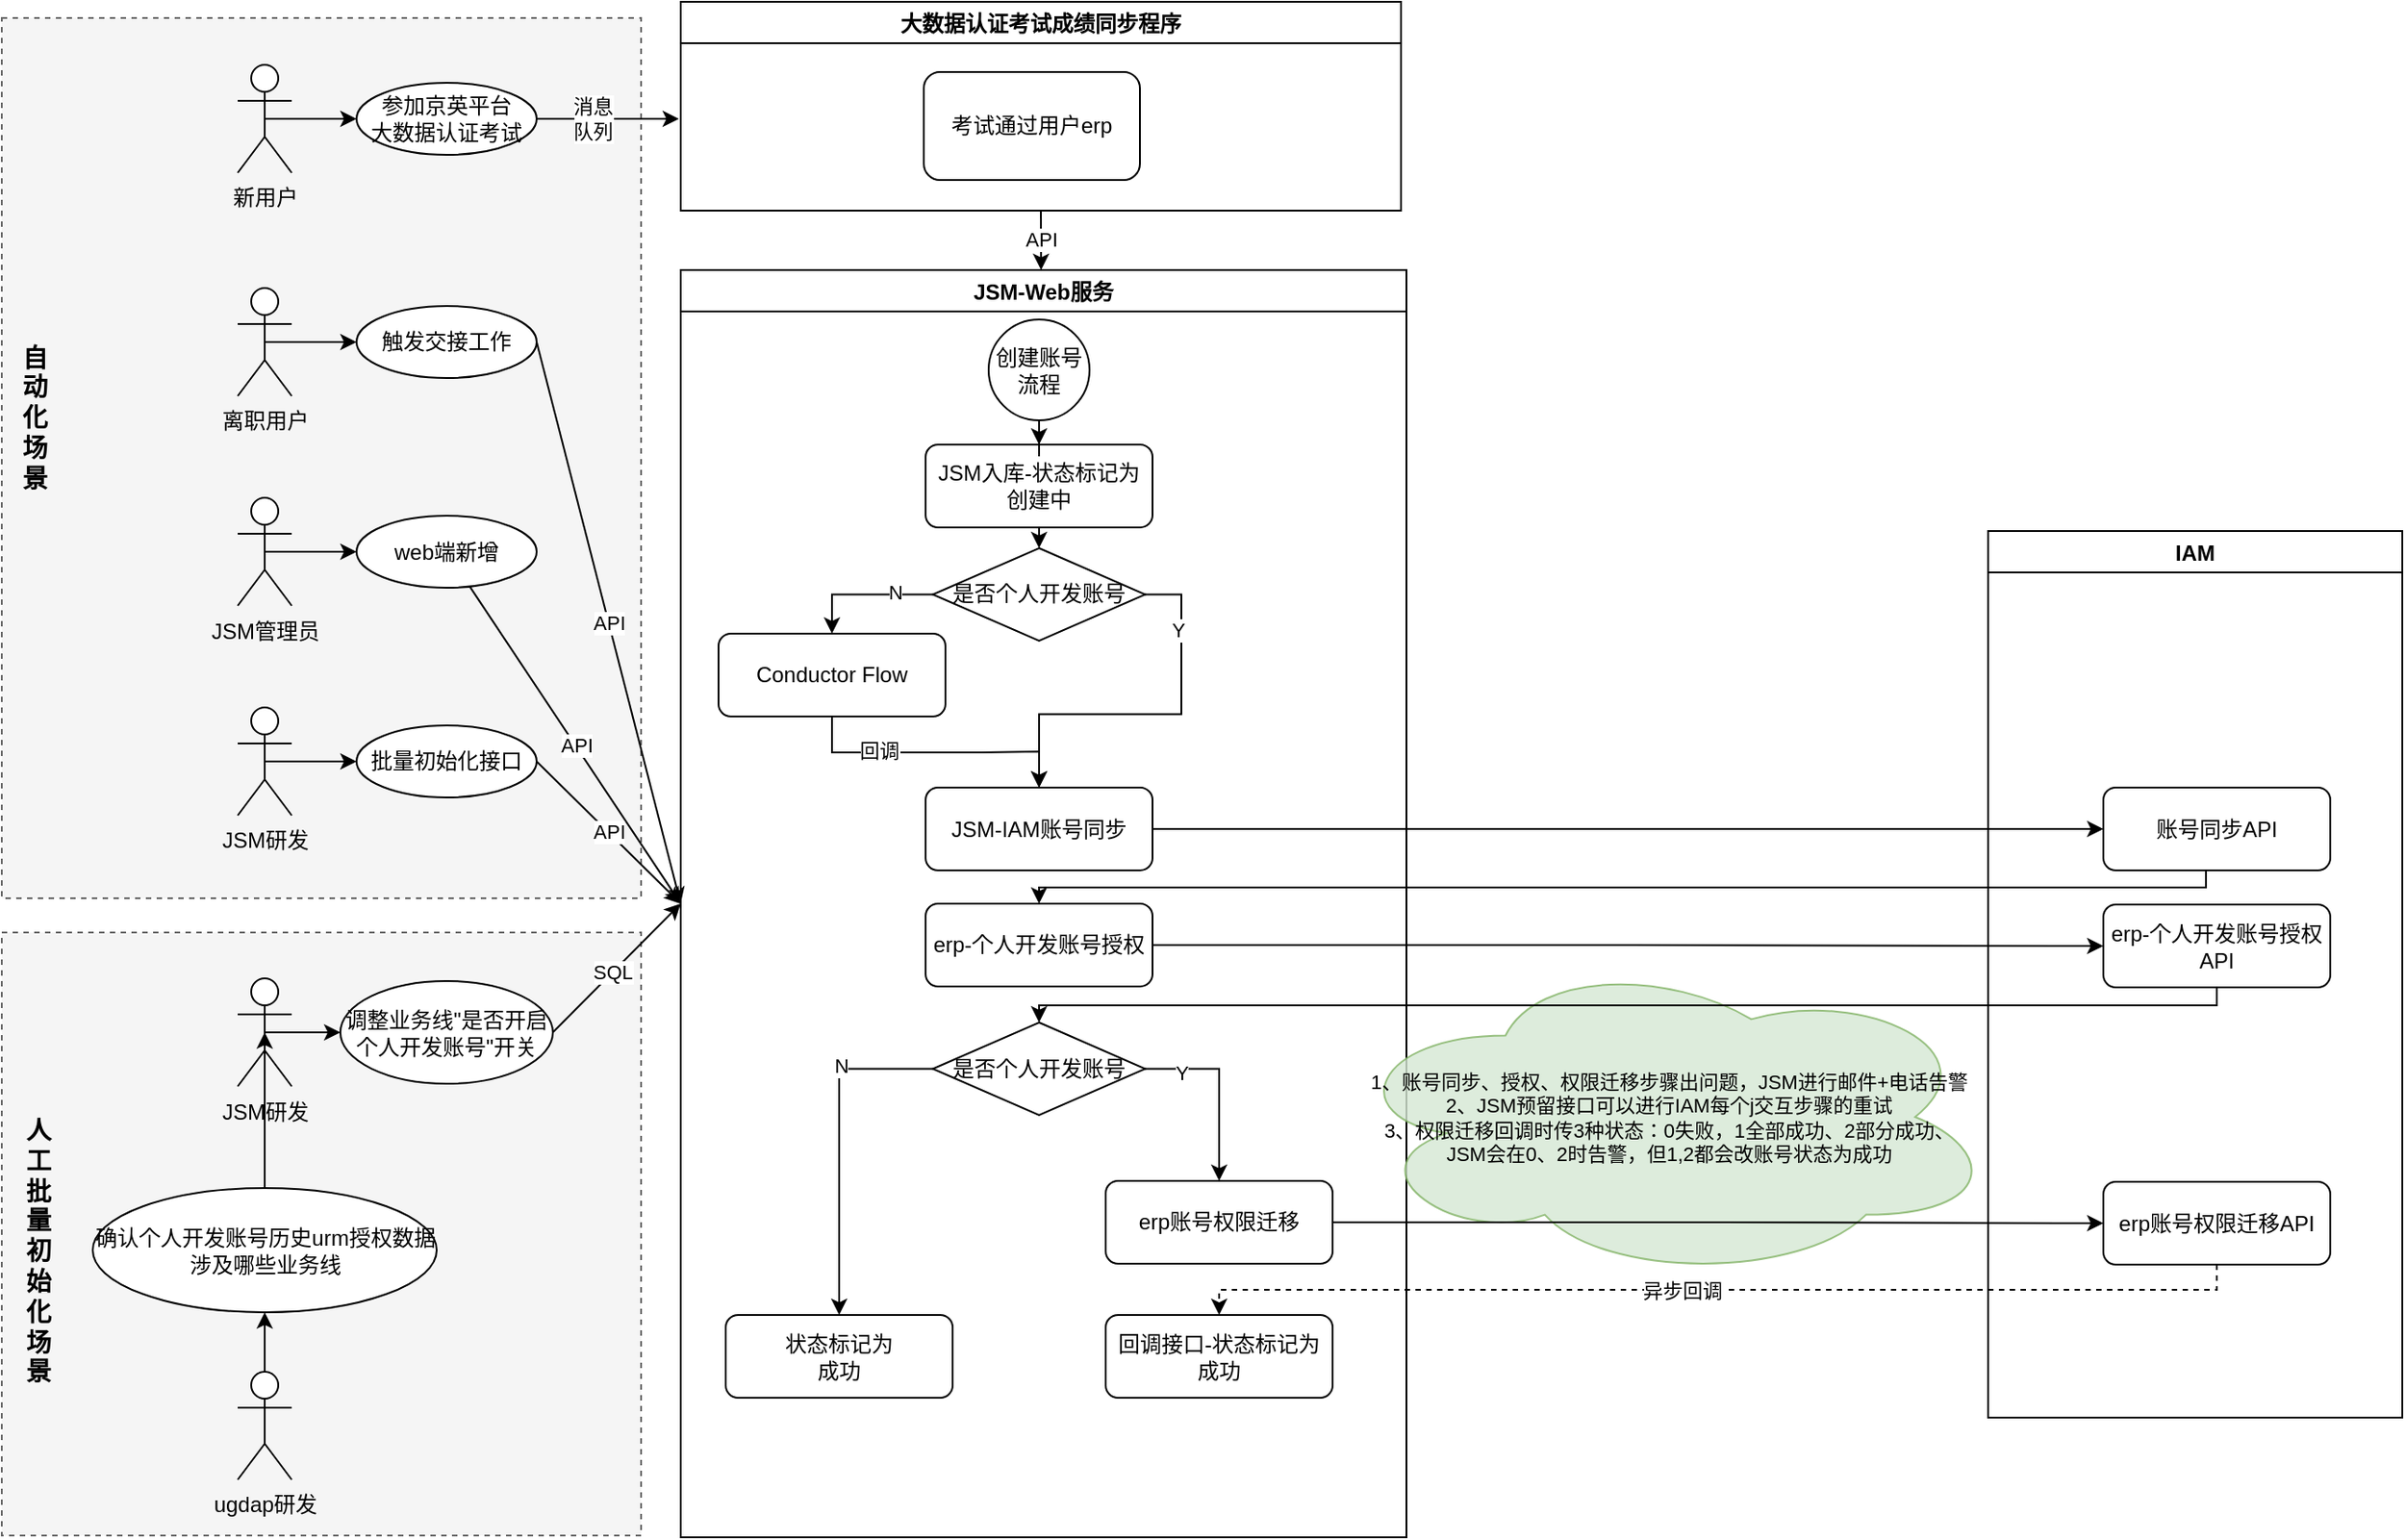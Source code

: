 <mxfile version="17.4.3" type="github">
  <diagram id="prtHgNgQTEPvFCAcTncT" name="Page-1">
    <mxGraphModel dx="1619" dy="809" grid="0" gridSize="10" guides="1" tooltips="1" connect="1" arrows="1" fold="1" page="1" pageScale="1" pageWidth="827" pageHeight="1169" background="none" math="0" shadow="0">
      <root>
        <mxCell id="0" />
        <mxCell id="1" parent="0" />
        <mxCell id="5mdztnsKgksjzjE1GrsO-62" value="" style="rounded=0;whiteSpace=wrap;html=1;dashed=1;fillColor=#f5f5f5;fontColor=#333333;strokeColor=#666666;" vertex="1" parent="1">
          <mxGeometry x="35" y="546" width="355" height="335" as="geometry" />
        </mxCell>
        <mxCell id="5mdztnsKgksjzjE1GrsO-61" value="" style="rounded=0;whiteSpace=wrap;html=1;dashed=1;fillColor=#f5f5f5;fontColor=#333333;strokeColor=#666666;" vertex="1" parent="1">
          <mxGeometry x="35" y="38" width="355" height="489" as="geometry" />
        </mxCell>
        <mxCell id="et6cZzT2-r2UlGmGOqfe-16" style="edgeStyle=orthogonalEdgeStyle;rounded=0;orthogonalLoop=1;jettySize=auto;html=1;exitX=0.5;exitY=0.5;exitDx=0;exitDy=0;exitPerimeter=0;entryX=0;entryY=0.5;entryDx=0;entryDy=0;" parent="1" source="et6cZzT2-r2UlGmGOqfe-1" target="et6cZzT2-r2UlGmGOqfe-11" edge="1">
          <mxGeometry relative="1" as="geometry" />
        </mxCell>
        <mxCell id="et6cZzT2-r2UlGmGOqfe-1" value="新用户" style="shape=umlActor;verticalLabelPosition=bottom;verticalAlign=top;html=1;" parent="1" vertex="1">
          <mxGeometry x="166" y="64" width="30" height="60" as="geometry" />
        </mxCell>
        <mxCell id="et6cZzT2-r2UlGmGOqfe-17" style="edgeStyle=orthogonalEdgeStyle;rounded=0;orthogonalLoop=1;jettySize=auto;html=1;exitX=0.5;exitY=0.5;exitDx=0;exitDy=0;exitPerimeter=0;" parent="1" source="et6cZzT2-r2UlGmGOqfe-5" target="et6cZzT2-r2UlGmGOqfe-12" edge="1">
          <mxGeometry relative="1" as="geometry" />
        </mxCell>
        <mxCell id="et6cZzT2-r2UlGmGOqfe-5" value="离职用户" style="shape=umlActor;verticalLabelPosition=bottom;verticalAlign=top;html=1;" parent="1" vertex="1">
          <mxGeometry x="166" y="188" width="30" height="60" as="geometry" />
        </mxCell>
        <mxCell id="et6cZzT2-r2UlGmGOqfe-18" style="edgeStyle=orthogonalEdgeStyle;rounded=0;orthogonalLoop=1;jettySize=auto;html=1;exitX=0.5;exitY=0.5;exitDx=0;exitDy=0;exitPerimeter=0;entryX=0;entryY=0.5;entryDx=0;entryDy=0;" parent="1" source="et6cZzT2-r2UlGmGOqfe-6" target="et6cZzT2-r2UlGmGOqfe-13" edge="1">
          <mxGeometry relative="1" as="geometry" />
        </mxCell>
        <mxCell id="et6cZzT2-r2UlGmGOqfe-6" value="JSM管理员" style="shape=umlActor;verticalLabelPosition=bottom;verticalAlign=top;html=1;" parent="1" vertex="1">
          <mxGeometry x="166" y="304.5" width="30" height="60" as="geometry" />
        </mxCell>
        <mxCell id="et6cZzT2-r2UlGmGOqfe-7" value="大数据认证考试成绩同步程序" style="swimlane;" parent="1" vertex="1">
          <mxGeometry x="412" y="29" width="400" height="116" as="geometry" />
        </mxCell>
        <mxCell id="et6cZzT2-r2UlGmGOqfe-23" value="考试通过用户erp" style="rounded=1;whiteSpace=wrap;html=1;" parent="et6cZzT2-r2UlGmGOqfe-7" vertex="1">
          <mxGeometry x="135" y="39" width="120" height="60" as="geometry" />
        </mxCell>
        <mxCell id="et6cZzT2-r2UlGmGOqfe-8" value="JSM-Web服务" style="swimlane;" parent="1" vertex="1">
          <mxGeometry x="412" y="178" width="403" height="704" as="geometry" />
        </mxCell>
        <mxCell id="et6cZzT2-r2UlGmGOqfe-54" value="JSM入库-状态标记为&lt;br&gt;创建中" style="rounded=1;whiteSpace=wrap;html=1;flipV=1;" parent="et6cZzT2-r2UlGmGOqfe-8" vertex="1">
          <mxGeometry x="136" y="97" width="126" height="46" as="geometry" />
        </mxCell>
        <mxCell id="et6cZzT2-r2UlGmGOqfe-55" value="JSM-IAM账号同步" style="rounded=1;whiteSpace=wrap;html=1;flipV=1;" parent="et6cZzT2-r2UlGmGOqfe-8" vertex="1">
          <mxGeometry x="136" y="287.5" width="126" height="46" as="geometry" />
        </mxCell>
        <mxCell id="et6cZzT2-r2UlGmGOqfe-56" value="erp-个人开发账号授权" style="rounded=1;whiteSpace=wrap;html=1;flipV=1;" parent="et6cZzT2-r2UlGmGOqfe-8" vertex="1">
          <mxGeometry x="136" y="352" width="126" height="46" as="geometry" />
        </mxCell>
        <mxCell id="et6cZzT2-r2UlGmGOqfe-57" value="erp账号权限迁移" style="rounded=1;whiteSpace=wrap;html=1;flipV=1;" parent="et6cZzT2-r2UlGmGOqfe-8" vertex="1">
          <mxGeometry x="236" y="506" width="126" height="46" as="geometry" />
        </mxCell>
        <mxCell id="et6cZzT2-r2UlGmGOqfe-61" value="" style="endArrow=classic;html=1;rounded=0;fontSize=11;fontColor=#FF3333;exitX=0.5;exitY=1;exitDx=0;exitDy=0;" parent="et6cZzT2-r2UlGmGOqfe-8" source="et6cZzT2-r2UlGmGOqfe-54" target="5mdztnsKgksjzjE1GrsO-14" edge="1">
          <mxGeometry width="50" height="50" relative="1" as="geometry">
            <mxPoint x="326" y="248.5" as="sourcePoint" />
            <mxPoint x="376" y="198.5" as="targetPoint" />
          </mxGeometry>
        </mxCell>
        <mxCell id="5mdztnsKgksjzjE1GrsO-1" value="回调接口-状态标记为&lt;br&gt;成功" style="rounded=1;whiteSpace=wrap;html=1;flipV=1;" vertex="1" parent="et6cZzT2-r2UlGmGOqfe-8">
          <mxGeometry x="236" y="580.5" width="126" height="46" as="geometry" />
        </mxCell>
        <mxCell id="5mdztnsKgksjzjE1GrsO-17" style="edgeStyle=orthogonalEdgeStyle;rounded=0;orthogonalLoop=1;jettySize=auto;html=1;exitX=0.5;exitY=1;exitDx=0;exitDy=0;" edge="1" parent="et6cZzT2-r2UlGmGOqfe-8" source="5mdztnsKgksjzjE1GrsO-7" target="et6cZzT2-r2UlGmGOqfe-54">
          <mxGeometry relative="1" as="geometry" />
        </mxCell>
        <mxCell id="5mdztnsKgksjzjE1GrsO-7" value="创建账号流程" style="ellipse;whiteSpace=wrap;html=1;aspect=fixed;" vertex="1" parent="et6cZzT2-r2UlGmGOqfe-8">
          <mxGeometry x="171" y="27.5" width="56" height="56" as="geometry" />
        </mxCell>
        <mxCell id="5mdztnsKgksjzjE1GrsO-20" style="edgeStyle=orthogonalEdgeStyle;rounded=0;orthogonalLoop=1;jettySize=auto;html=1;exitX=1;exitY=0.5;exitDx=0;exitDy=0;entryX=0.5;entryY=0;entryDx=0;entryDy=0;" edge="1" parent="et6cZzT2-r2UlGmGOqfe-8" source="5mdztnsKgksjzjE1GrsO-14" target="et6cZzT2-r2UlGmGOqfe-55">
          <mxGeometry relative="1" as="geometry">
            <mxPoint x="103" y="214.5" as="targetPoint" />
          </mxGeometry>
        </mxCell>
        <mxCell id="5mdztnsKgksjzjE1GrsO-23" value="Y" style="edgeLabel;html=1;align=center;verticalAlign=middle;resizable=0;points=[];" vertex="1" connectable="0" parent="5mdztnsKgksjzjE1GrsO-20">
          <mxGeometry x="-0.615" y="-2" relative="1" as="geometry">
            <mxPoint as="offset" />
          </mxGeometry>
        </mxCell>
        <mxCell id="5mdztnsKgksjzjE1GrsO-21" value="" style="edgeStyle=orthogonalEdgeStyle;rounded=0;orthogonalLoop=1;jettySize=auto;html=1;exitX=0;exitY=0.5;exitDx=0;exitDy=0;entryX=0.5;entryY=0;entryDx=0;entryDy=0;" edge="1" parent="et6cZzT2-r2UlGmGOqfe-8" source="5mdztnsKgksjzjE1GrsO-14" target="5mdztnsKgksjzjE1GrsO-19">
          <mxGeometry relative="1" as="geometry">
            <mxPoint x="85" y="134" as="sourcePoint" />
          </mxGeometry>
        </mxCell>
        <mxCell id="5mdztnsKgksjzjE1GrsO-24" value="N" style="edgeLabel;html=1;align=center;verticalAlign=middle;resizable=0;points=[];" vertex="1" connectable="0" parent="5mdztnsKgksjzjE1GrsO-21">
          <mxGeometry x="-0.456" y="-2" relative="1" as="geometry">
            <mxPoint as="offset" />
          </mxGeometry>
        </mxCell>
        <mxCell id="5mdztnsKgksjzjE1GrsO-14" value="是否个人开发账号" style="rhombus;whiteSpace=wrap;html=1;" vertex="1" parent="et6cZzT2-r2UlGmGOqfe-8">
          <mxGeometry x="140" y="154.5" width="118" height="51.5" as="geometry" />
        </mxCell>
        <mxCell id="5mdztnsKgksjzjE1GrsO-25" style="edgeStyle=orthogonalEdgeStyle;rounded=0;orthogonalLoop=1;jettySize=auto;html=1;exitX=0.5;exitY=1;exitDx=0;exitDy=0;entryX=0.5;entryY=0;entryDx=0;entryDy=0;" edge="1" parent="et6cZzT2-r2UlGmGOqfe-8" source="5mdztnsKgksjzjE1GrsO-19" target="et6cZzT2-r2UlGmGOqfe-55">
          <mxGeometry relative="1" as="geometry">
            <mxPoint x="86" y="285" as="targetPoint" />
          </mxGeometry>
        </mxCell>
        <mxCell id="5mdztnsKgksjzjE1GrsO-26" value="回调" style="edgeLabel;html=1;align=center;verticalAlign=middle;resizable=0;points=[];" vertex="1" connectable="0" parent="5mdztnsKgksjzjE1GrsO-25">
          <mxGeometry x="-0.414" y="1" relative="1" as="geometry">
            <mxPoint as="offset" />
          </mxGeometry>
        </mxCell>
        <mxCell id="5mdztnsKgksjzjE1GrsO-19" value="Conductor Flow" style="rounded=1;whiteSpace=wrap;html=1;flipV=1;" vertex="1" parent="et6cZzT2-r2UlGmGOqfe-8">
          <mxGeometry x="21" y="202" width="126" height="46" as="geometry" />
        </mxCell>
        <mxCell id="5mdztnsKgksjzjE1GrsO-27" value="是否个人开发账号" style="rhombus;whiteSpace=wrap;html=1;" vertex="1" parent="et6cZzT2-r2UlGmGOqfe-8">
          <mxGeometry x="140" y="418" width="118" height="51.5" as="geometry" />
        </mxCell>
        <mxCell id="5mdztnsKgksjzjE1GrsO-28" style="edgeStyle=orthogonalEdgeStyle;rounded=0;orthogonalLoop=1;jettySize=auto;html=1;exitX=1;exitY=0.5;exitDx=0;exitDy=0;entryX=0.5;entryY=0;entryDx=0;entryDy=0;" edge="1" parent="et6cZzT2-r2UlGmGOqfe-8" source="5mdztnsKgksjzjE1GrsO-27" target="et6cZzT2-r2UlGmGOqfe-57">
          <mxGeometry relative="1" as="geometry">
            <mxPoint x="375" y="376" as="sourcePoint" />
            <mxPoint x="316" y="483.25" as="targetPoint" />
          </mxGeometry>
        </mxCell>
        <mxCell id="5mdztnsKgksjzjE1GrsO-29" value="Y" style="edgeLabel;html=1;align=center;verticalAlign=middle;resizable=0;points=[];" vertex="1" connectable="0" parent="5mdztnsKgksjzjE1GrsO-28">
          <mxGeometry x="-0.615" y="-2" relative="1" as="geometry">
            <mxPoint as="offset" />
          </mxGeometry>
        </mxCell>
        <mxCell id="5mdztnsKgksjzjE1GrsO-30" value="状态标记为&lt;br&gt;成功" style="rounded=1;whiteSpace=wrap;html=1;flipV=1;" vertex="1" parent="et6cZzT2-r2UlGmGOqfe-8">
          <mxGeometry x="25" y="580.5" width="126" height="46" as="geometry" />
        </mxCell>
        <mxCell id="5mdztnsKgksjzjE1GrsO-31" value="" style="edgeStyle=orthogonalEdgeStyle;rounded=0;orthogonalLoop=1;jettySize=auto;html=1;exitX=0;exitY=0.5;exitDx=0;exitDy=0;entryX=0.5;entryY=0;entryDx=0;entryDy=0;" edge="1" parent="et6cZzT2-r2UlGmGOqfe-8" source="5mdztnsKgksjzjE1GrsO-27" target="5mdztnsKgksjzjE1GrsO-30">
          <mxGeometry relative="1" as="geometry">
            <mxPoint x="150" y="190.25" as="sourcePoint" />
            <mxPoint x="94" y="212" as="targetPoint" />
          </mxGeometry>
        </mxCell>
        <mxCell id="5mdztnsKgksjzjE1GrsO-32" value="N" style="edgeLabel;html=1;align=center;verticalAlign=middle;resizable=0;points=[];" vertex="1" connectable="0" parent="5mdztnsKgksjzjE1GrsO-31">
          <mxGeometry x="-0.456" y="-2" relative="1" as="geometry">
            <mxPoint as="offset" />
          </mxGeometry>
        </mxCell>
        <mxCell id="et6cZzT2-r2UlGmGOqfe-10" value="IAM" style="swimlane;" parent="1" vertex="1">
          <mxGeometry x="1138" y="323" width="230" height="492.5" as="geometry">
            <mxRectangle x="805" y="309" width="49" height="23" as="alternateBounds" />
          </mxGeometry>
        </mxCell>
        <mxCell id="et6cZzT2-r2UlGmGOqfe-42" value="账号同步API" style="rounded=1;whiteSpace=wrap;html=1;" parent="et6cZzT2-r2UlGmGOqfe-10" vertex="1">
          <mxGeometry x="64" y="142.5" width="126" height="46" as="geometry" />
        </mxCell>
        <mxCell id="et6cZzT2-r2UlGmGOqfe-43" value="erp-个人开发账号授权API" style="rounded=1;whiteSpace=wrap;html=1;" parent="et6cZzT2-r2UlGmGOqfe-10" vertex="1">
          <mxGeometry x="64" y="207.5" width="126" height="46" as="geometry" />
        </mxCell>
        <mxCell id="et6cZzT2-r2UlGmGOqfe-44" value="erp账号权限迁移API" style="rounded=1;whiteSpace=wrap;html=1;" parent="et6cZzT2-r2UlGmGOqfe-10" vertex="1">
          <mxGeometry x="64" y="361.5" width="126" height="46" as="geometry" />
        </mxCell>
        <mxCell id="et6cZzT2-r2UlGmGOqfe-32" style="edgeStyle=orthogonalEdgeStyle;rounded=0;orthogonalLoop=1;jettySize=auto;html=1;exitX=1;exitY=0.5;exitDx=0;exitDy=0;" parent="1" source="et6cZzT2-r2UlGmGOqfe-11" edge="1">
          <mxGeometry relative="1" as="geometry">
            <mxPoint x="411" y="94" as="targetPoint" />
          </mxGeometry>
        </mxCell>
        <mxCell id="et6cZzT2-r2UlGmGOqfe-33" value="消息&lt;br&gt;队列" style="edgeLabel;html=1;align=center;verticalAlign=middle;resizable=0;points=[];" parent="et6cZzT2-r2UlGmGOqfe-32" vertex="1" connectable="0">
          <mxGeometry x="-0.217" relative="1" as="geometry">
            <mxPoint as="offset" />
          </mxGeometry>
        </mxCell>
        <mxCell id="et6cZzT2-r2UlGmGOqfe-11" value="参加京英平台&lt;br&gt;大数据认证考试" style="ellipse;whiteSpace=wrap;html=1;align=center;" parent="1" vertex="1">
          <mxGeometry x="232" y="74" width="100" height="40" as="geometry" />
        </mxCell>
        <mxCell id="et6cZzT2-r2UlGmGOqfe-12" value="触发交接工作" style="ellipse;whiteSpace=wrap;html=1;align=center;" parent="1" vertex="1">
          <mxGeometry x="232" y="198" width="100" height="40" as="geometry" />
        </mxCell>
        <mxCell id="et6cZzT2-r2UlGmGOqfe-13" value="web端新增" style="ellipse;whiteSpace=wrap;html=1;align=center;" parent="1" vertex="1">
          <mxGeometry x="232" y="314.5" width="100" height="40" as="geometry" />
        </mxCell>
        <mxCell id="et6cZzT2-r2UlGmGOqfe-19" style="edgeStyle=orthogonalEdgeStyle;rounded=0;orthogonalLoop=1;jettySize=auto;html=1;exitX=0.5;exitY=0.5;exitDx=0;exitDy=0;exitPerimeter=0;" parent="1" source="et6cZzT2-r2UlGmGOqfe-14" target="et6cZzT2-r2UlGmGOqfe-15" edge="1">
          <mxGeometry relative="1" as="geometry" />
        </mxCell>
        <mxCell id="et6cZzT2-r2UlGmGOqfe-14" value="JSM研发" style="shape=umlActor;verticalLabelPosition=bottom;verticalAlign=top;html=1;" parent="1" vertex="1">
          <mxGeometry x="166" y="421" width="30" height="60" as="geometry" />
        </mxCell>
        <mxCell id="et6cZzT2-r2UlGmGOqfe-15" value="批量初始化接口" style="ellipse;whiteSpace=wrap;html=1;align=center;" parent="1" vertex="1">
          <mxGeometry x="232" y="431" width="100" height="40" as="geometry" />
        </mxCell>
        <mxCell id="et6cZzT2-r2UlGmGOqfe-35" value="API" style="endArrow=classic;html=1;rounded=0;entryX=0;entryY=0.5;entryDx=0;entryDy=0;exitX=1;exitY=0.5;exitDx=0;exitDy=0;" parent="1" source="et6cZzT2-r2UlGmGOqfe-12" target="et6cZzT2-r2UlGmGOqfe-8" edge="1">
          <mxGeometry width="50" height="50" relative="1" as="geometry">
            <mxPoint x="661" y="247" as="sourcePoint" />
            <mxPoint x="711" y="197" as="targetPoint" />
          </mxGeometry>
        </mxCell>
        <mxCell id="et6cZzT2-r2UlGmGOqfe-38" value="API" style="endArrow=classic;html=1;rounded=0;entryX=0;entryY=0.5;entryDx=0;entryDy=0;" parent="1" source="et6cZzT2-r2UlGmGOqfe-13" target="et6cZzT2-r2UlGmGOqfe-8" edge="1">
          <mxGeometry width="50" height="50" relative="1" as="geometry">
            <mxPoint x="342" y="223" as="sourcePoint" />
            <mxPoint x="420" y="330.5" as="targetPoint" />
          </mxGeometry>
        </mxCell>
        <mxCell id="et6cZzT2-r2UlGmGOqfe-39" value="API" style="endArrow=classic;html=1;rounded=0;entryX=0;entryY=0.5;entryDx=0;entryDy=0;exitX=1;exitY=0.5;exitDx=0;exitDy=0;" parent="1" source="et6cZzT2-r2UlGmGOqfe-15" target="et6cZzT2-r2UlGmGOqfe-8" edge="1">
          <mxGeometry width="50" height="50" relative="1" as="geometry">
            <mxPoint x="352" y="233" as="sourcePoint" />
            <mxPoint x="430" y="340.5" as="targetPoint" />
          </mxGeometry>
        </mxCell>
        <mxCell id="et6cZzT2-r2UlGmGOqfe-40" value="API" style="endArrow=classic;html=1;rounded=0;exitX=0.5;exitY=1;exitDx=0;exitDy=0;" parent="1" source="et6cZzT2-r2UlGmGOqfe-7" target="et6cZzT2-r2UlGmGOqfe-8" edge="1">
          <mxGeometry width="50" height="50" relative="1" as="geometry">
            <mxPoint x="342" y="223" as="sourcePoint" />
            <mxPoint x="422" y="338" as="targetPoint" />
          </mxGeometry>
        </mxCell>
        <mxCell id="et6cZzT2-r2UlGmGOqfe-69" value="1、账号同步、授权、权限迁移步骤出问题，JSM进行邮件+电话告警&lt;br&gt;2、JSM预留接口可以进行IAM每个j交互步骤的重试&lt;br&gt;3、权限迁移回调时传3种状态：0失败，1全部成功、2部分成功、&lt;br&gt;JSM会在0、2时告警，但1,2都会改账号状态为成功" style="ellipse;shape=cloud;whiteSpace=wrap;html=1;fontSize=11;fillColor=#d5e8d4;strokeColor=#82b366;opacity=80;" parent="1" vertex="1">
          <mxGeometry x="779" y="558" width="364" height="181" as="geometry" />
        </mxCell>
        <mxCell id="5mdztnsKgksjzjE1GrsO-8" style="edgeStyle=elbowEdgeStyle;rounded=0;orthogonalLoop=1;jettySize=auto;html=1;elbow=vertical;entryX=0.5;entryY=0;entryDx=0;entryDy=0;exitX=0.452;exitY=1.011;exitDx=0;exitDy=0;exitPerimeter=0;" edge="1" parent="1" source="et6cZzT2-r2UlGmGOqfe-42" target="et6cZzT2-r2UlGmGOqfe-56">
          <mxGeometry relative="1" as="geometry">
            <mxPoint x="1073" y="511" as="sourcePoint" />
            <mxPoint x="614" y="527" as="targetPoint" />
          </mxGeometry>
        </mxCell>
        <mxCell id="5mdztnsKgksjzjE1GrsO-9" style="edgeStyle=orthogonalEdgeStyle;rounded=0;orthogonalLoop=1;jettySize=auto;html=1;exitX=1;exitY=0.5;exitDx=0;exitDy=0;entryX=0;entryY=0.5;entryDx=0;entryDy=0;" edge="1" parent="1" source="et6cZzT2-r2UlGmGOqfe-55" target="et6cZzT2-r2UlGmGOqfe-42">
          <mxGeometry relative="1" as="geometry" />
        </mxCell>
        <mxCell id="5mdztnsKgksjzjE1GrsO-10" style="edgeStyle=orthogonalEdgeStyle;rounded=0;orthogonalLoop=1;jettySize=auto;html=1;exitX=1;exitY=0.5;exitDx=0;exitDy=0;entryX=0;entryY=0.5;entryDx=0;entryDy=0;" edge="1" parent="1" source="et6cZzT2-r2UlGmGOqfe-56" target="et6cZzT2-r2UlGmGOqfe-43">
          <mxGeometry relative="1" as="geometry" />
        </mxCell>
        <mxCell id="5mdztnsKgksjzjE1GrsO-11" style="edgeStyle=elbowEdgeStyle;rounded=0;orthogonalLoop=1;jettySize=auto;html=1;entryX=0.5;entryY=0;entryDx=0;entryDy=0;elbow=vertical;exitX=0.5;exitY=1;exitDx=0;exitDy=0;" edge="1" parent="1" source="et6cZzT2-r2UlGmGOqfe-43" target="5mdztnsKgksjzjE1GrsO-27">
          <mxGeometry relative="1" as="geometry">
            <mxPoint x="1068" y="576" as="sourcePoint" />
          </mxGeometry>
        </mxCell>
        <mxCell id="5mdztnsKgksjzjE1GrsO-12" style="edgeStyle=orthogonalEdgeStyle;rounded=0;orthogonalLoop=1;jettySize=auto;html=1;exitX=1;exitY=0.5;exitDx=0;exitDy=0;entryX=0;entryY=0.5;entryDx=0;entryDy=0;" edge="1" parent="1" source="et6cZzT2-r2UlGmGOqfe-57" target="et6cZzT2-r2UlGmGOqfe-44">
          <mxGeometry relative="1" as="geometry" />
        </mxCell>
        <mxCell id="5mdztnsKgksjzjE1GrsO-13" style="edgeStyle=elbowEdgeStyle;rounded=0;orthogonalLoop=1;jettySize=auto;html=1;exitX=0.5;exitY=1;exitDx=0;exitDy=0;entryX=0.5;entryY=0;entryDx=0;entryDy=0;elbow=vertical;dashed=1;" edge="1" parent="1" source="et6cZzT2-r2UlGmGOqfe-44" target="5mdztnsKgksjzjE1GrsO-1">
          <mxGeometry relative="1" as="geometry" />
        </mxCell>
        <mxCell id="5mdztnsKgksjzjE1GrsO-33" value="异步回调" style="edgeLabel;html=1;align=center;verticalAlign=middle;resizable=0;points=[];" vertex="1" connectable="0" parent="5mdztnsKgksjzjE1GrsO-13">
          <mxGeometry x="0.068" relative="1" as="geometry">
            <mxPoint as="offset" />
          </mxGeometry>
        </mxCell>
        <mxCell id="5mdztnsKgksjzjE1GrsO-56" style="edgeStyle=none;rounded=0;orthogonalLoop=1;jettySize=auto;html=1;exitX=0.5;exitY=0;exitDx=0;exitDy=0;exitPerimeter=0;entryX=0.5;entryY=1;entryDx=0;entryDy=0;elbow=vertical;" edge="1" parent="1" source="5mdztnsKgksjzjE1GrsO-37" target="5mdztnsKgksjzjE1GrsO-42">
          <mxGeometry relative="1" as="geometry" />
        </mxCell>
        <mxCell id="5mdztnsKgksjzjE1GrsO-37" value="ugdap研发" style="shape=umlActor;verticalLabelPosition=bottom;verticalAlign=top;html=1;" vertex="1" parent="1">
          <mxGeometry x="166" y="790" width="30" height="60" as="geometry" />
        </mxCell>
        <mxCell id="5mdztnsKgksjzjE1GrsO-53" style="edgeStyle=none;rounded=0;orthogonalLoop=1;jettySize=auto;html=1;exitX=0.5;exitY=0.5;exitDx=0;exitDy=0;exitPerimeter=0;entryX=0;entryY=0.5;entryDx=0;entryDy=0;elbow=vertical;" edge="1" parent="1" source="5mdztnsKgksjzjE1GrsO-38" target="5mdztnsKgksjzjE1GrsO-52">
          <mxGeometry relative="1" as="geometry" />
        </mxCell>
        <mxCell id="5mdztnsKgksjzjE1GrsO-38" value="JSM研发" style="shape=umlActor;verticalLabelPosition=bottom;verticalAlign=top;html=1;" vertex="1" parent="1">
          <mxGeometry x="166" y="571.5" width="30" height="60" as="geometry" />
        </mxCell>
        <mxCell id="5mdztnsKgksjzjE1GrsO-57" style="edgeStyle=none;rounded=0;orthogonalLoop=1;jettySize=auto;html=1;exitX=0.5;exitY=0;exitDx=0;exitDy=0;entryX=0.5;entryY=0.5;entryDx=0;entryDy=0;entryPerimeter=0;elbow=vertical;" edge="1" parent="1" source="5mdztnsKgksjzjE1GrsO-42" target="5mdztnsKgksjzjE1GrsO-38">
          <mxGeometry relative="1" as="geometry" />
        </mxCell>
        <mxCell id="5mdztnsKgksjzjE1GrsO-42" value="确认个人开发账号历史urm授权数据涉及哪些业务线" style="ellipse;whiteSpace=wrap;html=1;align=center;" vertex="1" parent="1">
          <mxGeometry x="85.5" y="688" width="191" height="69" as="geometry" />
        </mxCell>
        <mxCell id="5mdztnsKgksjzjE1GrsO-54" style="edgeStyle=none;rounded=0;orthogonalLoop=1;jettySize=auto;html=1;exitX=1;exitY=0.5;exitDx=0;exitDy=0;entryX=0;entryY=0.5;entryDx=0;entryDy=0;elbow=vertical;" edge="1" parent="1" source="5mdztnsKgksjzjE1GrsO-52" target="et6cZzT2-r2UlGmGOqfe-8">
          <mxGeometry relative="1" as="geometry" />
        </mxCell>
        <mxCell id="5mdztnsKgksjzjE1GrsO-55" value="SQL" style="edgeLabel;html=1;align=center;verticalAlign=middle;resizable=0;points=[];" vertex="1" connectable="0" parent="5mdztnsKgksjzjE1GrsO-54">
          <mxGeometry x="-0.064" y="1" relative="1" as="geometry">
            <mxPoint as="offset" />
          </mxGeometry>
        </mxCell>
        <mxCell id="5mdztnsKgksjzjE1GrsO-52" value="调整业务线&quot;是否开启个人开发账号&quot;开关" style="ellipse;whiteSpace=wrap;html=1;align=center;" vertex="1" parent="1">
          <mxGeometry x="223" y="573" width="118" height="57" as="geometry" />
        </mxCell>
        <mxCell id="5mdztnsKgksjzjE1GrsO-63" value="自动化场景" style="text;html=1;strokeColor=none;fillColor=none;align=center;verticalAlign=middle;whiteSpace=wrap;rounded=0;dashed=1;fontStyle=1;fontSize=14;" vertex="1" parent="1">
          <mxGeometry x="42" y="188" width="23" height="144" as="geometry" />
        </mxCell>
        <mxCell id="5mdztnsKgksjzjE1GrsO-64" value="人工&lt;br&gt;批量初始化场景" style="text;html=1;strokeColor=none;fillColor=none;align=center;verticalAlign=middle;whiteSpace=wrap;rounded=0;dashed=1;fontStyle=1;fontSize=14;" vertex="1" parent="1">
          <mxGeometry x="44" y="650.5" width="23" height="144" as="geometry" />
        </mxCell>
      </root>
    </mxGraphModel>
  </diagram>
</mxfile>
